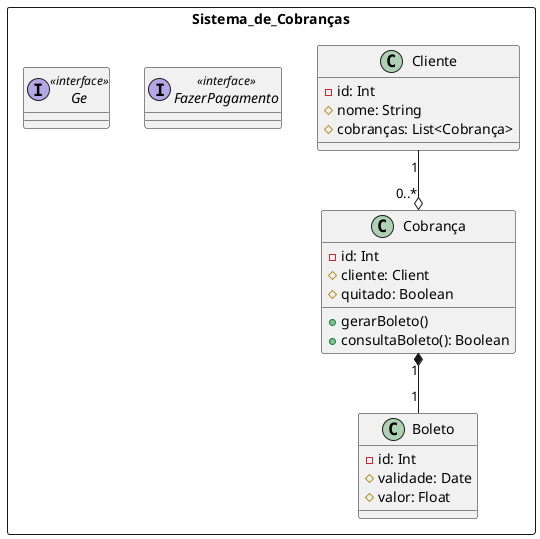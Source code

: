 @startuml sisDeCobrança
  package Sistema_de_Cobranças <<rectangle>> {

    class Cliente {
      - id: Int
      # nome: String
      # cobranças: List<Cobrança>
    }

    class Cobrança {
      - id: Int
      # cliente: Client
      # quitado: Boolean
      + gerarBoleto()
      + consultaBoleto(): Boolean
    }

    class Boleto {
      - id: Int
      # validade: Date
      # valor: Float
    }

    Cliente "1" --o "0..*" Cobrança
    Cobrança "1" *-- "1" Boleto

    interface FazerPagamento <<interface>> {
    }

    interface Ge <<interface>> {
    }
  }
@enduml